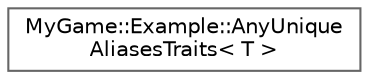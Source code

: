 digraph "Graphical Class Hierarchy"
{
 // LATEX_PDF_SIZE
  bgcolor="transparent";
  edge [fontname=Helvetica,fontsize=10,labelfontname=Helvetica,labelfontsize=10];
  node [fontname=Helvetica,fontsize=10,shape=box,height=0.2,width=0.4];
  rankdir="LR";
  Node0 [id="Node000000",label="MyGame::Example::AnyUnique\lAliasesTraits\< T \>",height=0.2,width=0.4,color="grey40", fillcolor="white", style="filled",URL="$structMyGame_1_1Example_1_1AnyUniqueAliasesTraits.html",tooltip=" "];
}
